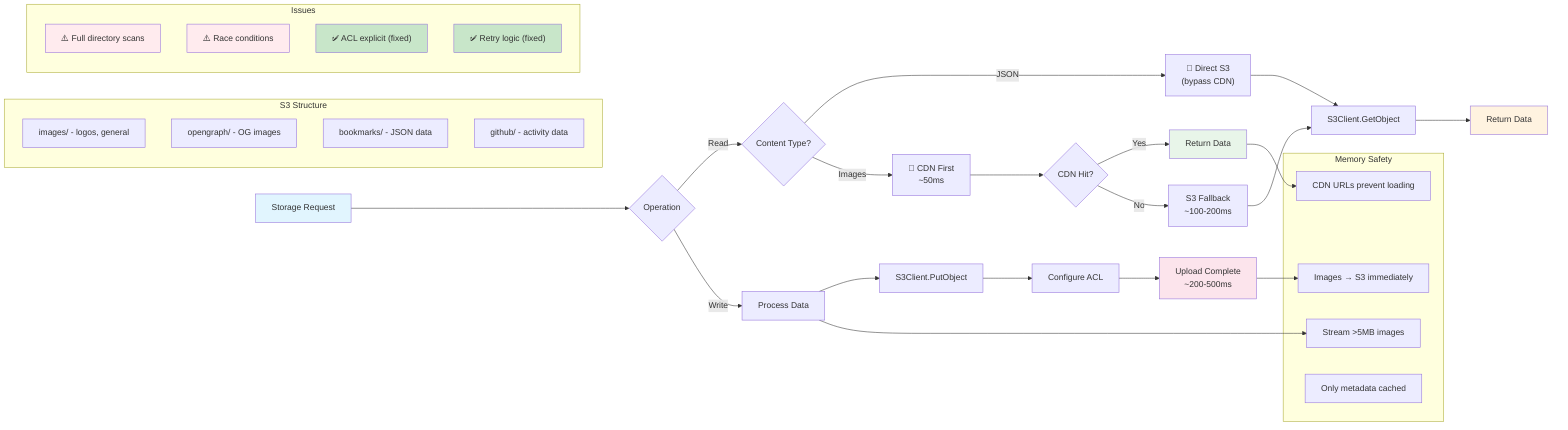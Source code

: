 graph LR
    %% Entry Points
    A["Storage Request"] --> B{Operation}
    
    %% Read Path
    B -->|Read| C{Content Type?}
    C -->|JSON| D["🚫 Direct S3<br/>(bypass CDN)"]
    C -->|Images| E["🚀 CDN First<br/>~50ms"]
    
    E --> F{CDN Hit?}
    F -->|Yes| G["Return Data"]
    F -->|No| H["S3 Fallback<br/>~100-200ms"]
    
    D --> I[S3Client.GetObject]
    H --> I
    I --> J["Return Data"]
    
    %% Write Path
    B -->|Write| K[Process Data]
    K --> L[S3Client.PutObject]
    L --> M["Configure ACL"]
    M --> N["Upload Complete<br/>~200-500ms"]
    
    %% Memory Integration
    subgraph "Memory Safety"
        MI1["Images → S3 immediately"]
        MI2["CDN URLs prevent loading"]
        MI3["Stream >5MB images"]
        MI4["Only metadata cached"]
    end
    
    %% Storage Organization
    subgraph "S3 Structure"
        S1["images/ - logos, general"]
        S2["opengraph/ - OG images"]
        S3["bookmarks/ - JSON data"]
        S4["github/ - activity data"]
    end
    
    %% Critical Issues
    subgraph "Issues"
        X1["⚠️ Full directory scans"]
        X2["⚠️ Race conditions"]
        X3["✅ ACL explicit (fixed)"]
        X4["✅ Retry logic (fixed)"]
    end
    
    %% Connect memory safety
    N --> MI1
    G --> MI2
    K --> MI3
    
    %% Styling
    style A fill:#e1f5fe
    style G fill:#e8f5e9
    style J fill:#fff3e0
    style N fill:#fce4ec
    style X1 fill:#ffebee
    style X2 fill:#ffebee
    style X3 fill:#c8e6c9
    style X4 fill:#c8e6c9